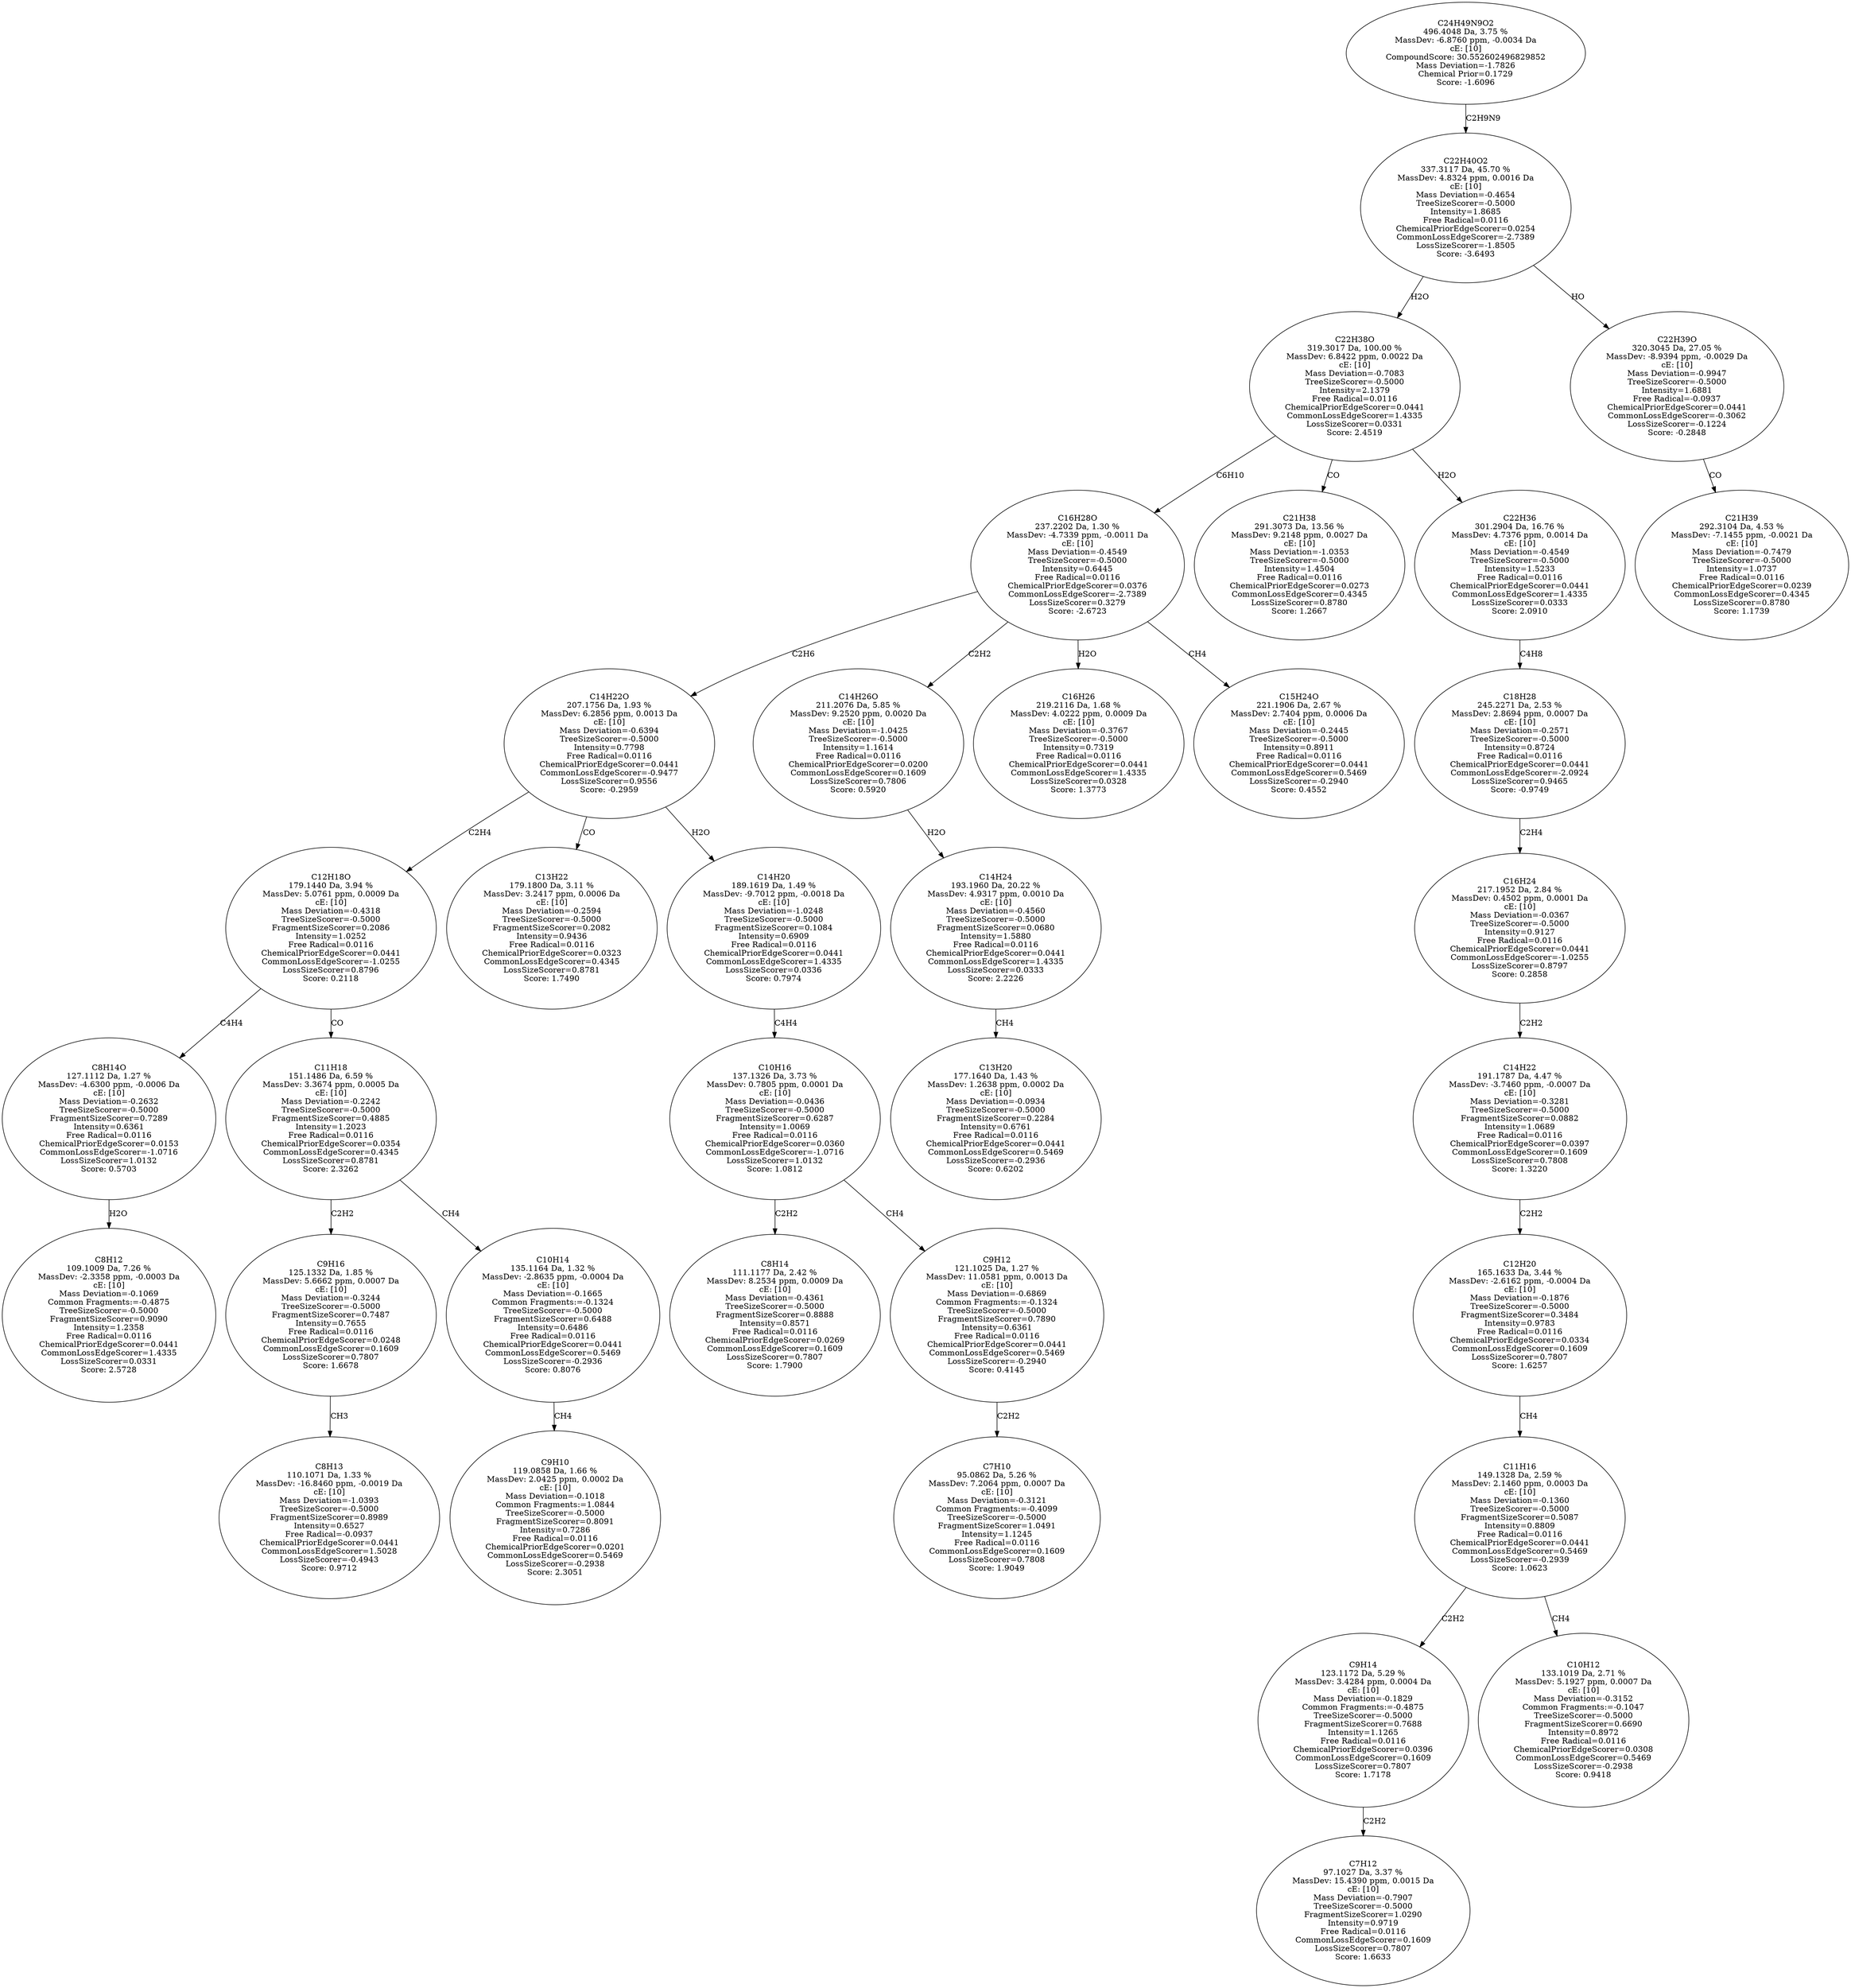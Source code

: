 strict digraph {
v1 [label="C8H12\n109.1009 Da, 7.26 %\nMassDev: -2.3358 ppm, -0.0003 Da\ncE: [10]\nMass Deviation=-0.1069\nCommon Fragments:=-0.4875\nTreeSizeScorer=-0.5000\nFragmentSizeScorer=0.9090\nIntensity=1.2358\nFree Radical=0.0116\nChemicalPriorEdgeScorer=0.0441\nCommonLossEdgeScorer=1.4335\nLossSizeScorer=0.0331\nScore: 2.5728"];
v2 [label="C8H14O\n127.1112 Da, 1.27 %\nMassDev: -4.6300 ppm, -0.0006 Da\ncE: [10]\nMass Deviation=-0.2632\nTreeSizeScorer=-0.5000\nFragmentSizeScorer=0.7289\nIntensity=0.6361\nFree Radical=0.0116\nChemicalPriorEdgeScorer=0.0153\nCommonLossEdgeScorer=-1.0716\nLossSizeScorer=1.0132\nScore: 0.5703"];
v3 [label="C8H13\n110.1071 Da, 1.33 %\nMassDev: -16.8460 ppm, -0.0019 Da\ncE: [10]\nMass Deviation=-1.0393\nTreeSizeScorer=-0.5000\nFragmentSizeScorer=0.8989\nIntensity=0.6527\nFree Radical=-0.0937\nChemicalPriorEdgeScorer=0.0441\nCommonLossEdgeScorer=1.5028\nLossSizeScorer=-0.4943\nScore: 0.9712"];
v4 [label="C9H16\n125.1332 Da, 1.85 %\nMassDev: 5.6662 ppm, 0.0007 Da\ncE: [10]\nMass Deviation=-0.3244\nTreeSizeScorer=-0.5000\nFragmentSizeScorer=0.7487\nIntensity=0.7655\nFree Radical=0.0116\nChemicalPriorEdgeScorer=0.0248\nCommonLossEdgeScorer=0.1609\nLossSizeScorer=0.7807\nScore: 1.6678"];
v5 [label="C9H10\n119.0858 Da, 1.66 %\nMassDev: 2.0425 ppm, 0.0002 Da\ncE: [10]\nMass Deviation=-0.1018\nCommon Fragments:=1.0844\nTreeSizeScorer=-0.5000\nFragmentSizeScorer=0.8091\nIntensity=0.7286\nFree Radical=0.0116\nChemicalPriorEdgeScorer=0.0201\nCommonLossEdgeScorer=0.5469\nLossSizeScorer=-0.2938\nScore: 2.3051"];
v6 [label="C10H14\n135.1164 Da, 1.32 %\nMassDev: -2.8635 ppm, -0.0004 Da\ncE: [10]\nMass Deviation=-0.1665\nCommon Fragments:=-0.1324\nTreeSizeScorer=-0.5000\nFragmentSizeScorer=0.6488\nIntensity=0.6486\nFree Radical=0.0116\nChemicalPriorEdgeScorer=0.0441\nCommonLossEdgeScorer=0.5469\nLossSizeScorer=-0.2936\nScore: 0.8076"];
v7 [label="C11H18\n151.1486 Da, 6.59 %\nMassDev: 3.3674 ppm, 0.0005 Da\ncE: [10]\nMass Deviation=-0.2242\nTreeSizeScorer=-0.5000\nFragmentSizeScorer=0.4885\nIntensity=1.2023\nFree Radical=0.0116\nChemicalPriorEdgeScorer=0.0354\nCommonLossEdgeScorer=0.4345\nLossSizeScorer=0.8781\nScore: 2.3262"];
v8 [label="C12H18O\n179.1440 Da, 3.94 %\nMassDev: 5.0761 ppm, 0.0009 Da\ncE: [10]\nMass Deviation=-0.4318\nTreeSizeScorer=-0.5000\nFragmentSizeScorer=0.2086\nIntensity=1.0252\nFree Radical=0.0116\nChemicalPriorEdgeScorer=0.0441\nCommonLossEdgeScorer=-1.0255\nLossSizeScorer=0.8796\nScore: 0.2118"];
v9 [label="C13H22\n179.1800 Da, 3.11 %\nMassDev: 3.2417 ppm, 0.0006 Da\ncE: [10]\nMass Deviation=-0.2594\nTreeSizeScorer=-0.5000\nFragmentSizeScorer=0.2082\nIntensity=0.9436\nFree Radical=0.0116\nChemicalPriorEdgeScorer=0.0323\nCommonLossEdgeScorer=0.4345\nLossSizeScorer=0.8781\nScore: 1.7490"];
v10 [label="C8H14\n111.1177 Da, 2.42 %\nMassDev: 8.2534 ppm, 0.0009 Da\ncE: [10]\nMass Deviation=-0.4361\nTreeSizeScorer=-0.5000\nFragmentSizeScorer=0.8888\nIntensity=0.8571\nFree Radical=0.0116\nChemicalPriorEdgeScorer=0.0269\nCommonLossEdgeScorer=0.1609\nLossSizeScorer=0.7807\nScore: 1.7900"];
v11 [label="C7H10\n95.0862 Da, 5.26 %\nMassDev: 7.2064 ppm, 0.0007 Da\ncE: [10]\nMass Deviation=-0.3121\nCommon Fragments:=-0.4099\nTreeSizeScorer=-0.5000\nFragmentSizeScorer=1.0491\nIntensity=1.1245\nFree Radical=0.0116\nCommonLossEdgeScorer=0.1609\nLossSizeScorer=0.7808\nScore: 1.9049"];
v12 [label="C9H12\n121.1025 Da, 1.27 %\nMassDev: 11.0581 ppm, 0.0013 Da\ncE: [10]\nMass Deviation=-0.6869\nCommon Fragments:=-0.1324\nTreeSizeScorer=-0.5000\nFragmentSizeScorer=0.7890\nIntensity=0.6361\nFree Radical=0.0116\nChemicalPriorEdgeScorer=0.0441\nCommonLossEdgeScorer=0.5469\nLossSizeScorer=-0.2940\nScore: 0.4145"];
v13 [label="C10H16\n137.1326 Da, 3.73 %\nMassDev: 0.7805 ppm, 0.0001 Da\ncE: [10]\nMass Deviation=-0.0436\nTreeSizeScorer=-0.5000\nFragmentSizeScorer=0.6287\nIntensity=1.0069\nFree Radical=0.0116\nChemicalPriorEdgeScorer=0.0360\nCommonLossEdgeScorer=-1.0716\nLossSizeScorer=1.0132\nScore: 1.0812"];
v14 [label="C14H20\n189.1619 Da, 1.49 %\nMassDev: -9.7012 ppm, -0.0018 Da\ncE: [10]\nMass Deviation=-1.0248\nTreeSizeScorer=-0.5000\nFragmentSizeScorer=0.1084\nIntensity=0.6909\nFree Radical=0.0116\nChemicalPriorEdgeScorer=0.0441\nCommonLossEdgeScorer=1.4335\nLossSizeScorer=0.0336\nScore: 0.7974"];
v15 [label="C14H22O\n207.1756 Da, 1.93 %\nMassDev: 6.2856 ppm, 0.0013 Da\ncE: [10]\nMass Deviation=-0.6394\nTreeSizeScorer=-0.5000\nIntensity=0.7798\nFree Radical=0.0116\nChemicalPriorEdgeScorer=0.0441\nCommonLossEdgeScorer=-0.9477\nLossSizeScorer=0.9556\nScore: -0.2959"];
v16 [label="C13H20\n177.1640 Da, 1.43 %\nMassDev: 1.2638 ppm, 0.0002 Da\ncE: [10]\nMass Deviation=-0.0934\nTreeSizeScorer=-0.5000\nFragmentSizeScorer=0.2284\nIntensity=0.6761\nFree Radical=0.0116\nChemicalPriorEdgeScorer=0.0441\nCommonLossEdgeScorer=0.5469\nLossSizeScorer=-0.2936\nScore: 0.6202"];
v17 [label="C14H24\n193.1960 Da, 20.22 %\nMassDev: 4.9317 ppm, 0.0010 Da\ncE: [10]\nMass Deviation=-0.4560\nTreeSizeScorer=-0.5000\nFragmentSizeScorer=0.0680\nIntensity=1.5880\nFree Radical=0.0116\nChemicalPriorEdgeScorer=0.0441\nCommonLossEdgeScorer=1.4335\nLossSizeScorer=0.0333\nScore: 2.2226"];
v18 [label="C14H26O\n211.2076 Da, 5.85 %\nMassDev: 9.2520 ppm, 0.0020 Da\ncE: [10]\nMass Deviation=-1.0425\nTreeSizeScorer=-0.5000\nIntensity=1.1614\nFree Radical=0.0116\nChemicalPriorEdgeScorer=0.0200\nCommonLossEdgeScorer=0.1609\nLossSizeScorer=0.7806\nScore: 0.5920"];
v19 [label="C16H26\n219.2116 Da, 1.68 %\nMassDev: 4.0222 ppm, 0.0009 Da\ncE: [10]\nMass Deviation=-0.3767\nTreeSizeScorer=-0.5000\nIntensity=0.7319\nFree Radical=0.0116\nChemicalPriorEdgeScorer=0.0441\nCommonLossEdgeScorer=1.4335\nLossSizeScorer=0.0328\nScore: 1.3773"];
v20 [label="C15H24O\n221.1906 Da, 2.67 %\nMassDev: 2.7404 ppm, 0.0006 Da\ncE: [10]\nMass Deviation=-0.2445\nTreeSizeScorer=-0.5000\nIntensity=0.8911\nFree Radical=0.0116\nChemicalPriorEdgeScorer=0.0441\nCommonLossEdgeScorer=0.5469\nLossSizeScorer=-0.2940\nScore: 0.4552"];
v21 [label="C16H28O\n237.2202 Da, 1.30 %\nMassDev: -4.7339 ppm, -0.0011 Da\ncE: [10]\nMass Deviation=-0.4549\nTreeSizeScorer=-0.5000\nIntensity=0.6445\nFree Radical=0.0116\nChemicalPriorEdgeScorer=0.0376\nCommonLossEdgeScorer=-2.7389\nLossSizeScorer=0.3279\nScore: -2.6723"];
v22 [label="C21H38\n291.3073 Da, 13.56 %\nMassDev: 9.2148 ppm, 0.0027 Da\ncE: [10]\nMass Deviation=-1.0353\nTreeSizeScorer=-0.5000\nIntensity=1.4504\nFree Radical=0.0116\nChemicalPriorEdgeScorer=0.0273\nCommonLossEdgeScorer=0.4345\nLossSizeScorer=0.8780\nScore: 1.2667"];
v23 [label="C7H12\n97.1027 Da, 3.37 %\nMassDev: 15.4390 ppm, 0.0015 Da\ncE: [10]\nMass Deviation=-0.7907\nTreeSizeScorer=-0.5000\nFragmentSizeScorer=1.0290\nIntensity=0.9719\nFree Radical=0.0116\nCommonLossEdgeScorer=0.1609\nLossSizeScorer=0.7807\nScore: 1.6633"];
v24 [label="C9H14\n123.1172 Da, 5.29 %\nMassDev: 3.4284 ppm, 0.0004 Da\ncE: [10]\nMass Deviation=-0.1829\nCommon Fragments:=-0.4875\nTreeSizeScorer=-0.5000\nFragmentSizeScorer=0.7688\nIntensity=1.1265\nFree Radical=0.0116\nChemicalPriorEdgeScorer=0.0396\nCommonLossEdgeScorer=0.1609\nLossSizeScorer=0.7807\nScore: 1.7178"];
v25 [label="C10H12\n133.1019 Da, 2.71 %\nMassDev: 5.1927 ppm, 0.0007 Da\ncE: [10]\nMass Deviation=-0.3152\nCommon Fragments:=-0.1047\nTreeSizeScorer=-0.5000\nFragmentSizeScorer=0.6690\nIntensity=0.8972\nFree Radical=0.0116\nChemicalPriorEdgeScorer=0.0308\nCommonLossEdgeScorer=0.5469\nLossSizeScorer=-0.2938\nScore: 0.9418"];
v26 [label="C11H16\n149.1328 Da, 2.59 %\nMassDev: 2.1460 ppm, 0.0003 Da\ncE: [10]\nMass Deviation=-0.1360\nTreeSizeScorer=-0.5000\nFragmentSizeScorer=0.5087\nIntensity=0.8809\nFree Radical=0.0116\nChemicalPriorEdgeScorer=0.0441\nCommonLossEdgeScorer=0.5469\nLossSizeScorer=-0.2939\nScore: 1.0623"];
v27 [label="C12H20\n165.1633 Da, 3.44 %\nMassDev: -2.6162 ppm, -0.0004 Da\ncE: [10]\nMass Deviation=-0.1876\nTreeSizeScorer=-0.5000\nFragmentSizeScorer=0.3484\nIntensity=0.9783\nFree Radical=0.0116\nChemicalPriorEdgeScorer=0.0334\nCommonLossEdgeScorer=0.1609\nLossSizeScorer=0.7807\nScore: 1.6257"];
v28 [label="C14H22\n191.1787 Da, 4.47 %\nMassDev: -3.7460 ppm, -0.0007 Da\ncE: [10]\nMass Deviation=-0.3281\nTreeSizeScorer=-0.5000\nFragmentSizeScorer=0.0882\nIntensity=1.0689\nFree Radical=0.0116\nChemicalPriorEdgeScorer=0.0397\nCommonLossEdgeScorer=0.1609\nLossSizeScorer=0.7808\nScore: 1.3220"];
v29 [label="C16H24\n217.1952 Da, 2.84 %\nMassDev: 0.4502 ppm, 0.0001 Da\ncE: [10]\nMass Deviation=-0.0367\nTreeSizeScorer=-0.5000\nIntensity=0.9127\nFree Radical=0.0116\nChemicalPriorEdgeScorer=0.0441\nCommonLossEdgeScorer=-1.0255\nLossSizeScorer=0.8797\nScore: 0.2858"];
v30 [label="C18H28\n245.2271 Da, 2.53 %\nMassDev: 2.8694 ppm, 0.0007 Da\ncE: [10]\nMass Deviation=-0.2571\nTreeSizeScorer=-0.5000\nIntensity=0.8724\nFree Radical=0.0116\nChemicalPriorEdgeScorer=0.0441\nCommonLossEdgeScorer=-2.0924\nLossSizeScorer=0.9465\nScore: -0.9749"];
v31 [label="C22H36\n301.2904 Da, 16.76 %\nMassDev: 4.7376 ppm, 0.0014 Da\ncE: [10]\nMass Deviation=-0.4549\nTreeSizeScorer=-0.5000\nIntensity=1.5233\nFree Radical=0.0116\nChemicalPriorEdgeScorer=0.0441\nCommonLossEdgeScorer=1.4335\nLossSizeScorer=0.0333\nScore: 2.0910"];
v32 [label="C22H38O\n319.3017 Da, 100.00 %\nMassDev: 6.8422 ppm, 0.0022 Da\ncE: [10]\nMass Deviation=-0.7083\nTreeSizeScorer=-0.5000\nIntensity=2.1379\nFree Radical=0.0116\nChemicalPriorEdgeScorer=0.0441\nCommonLossEdgeScorer=1.4335\nLossSizeScorer=0.0331\nScore: 2.4519"];
v33 [label="C21H39\n292.3104 Da, 4.53 %\nMassDev: -7.1455 ppm, -0.0021 Da\ncE: [10]\nMass Deviation=-0.7479\nTreeSizeScorer=-0.5000\nIntensity=1.0737\nFree Radical=0.0116\nChemicalPriorEdgeScorer=0.0239\nCommonLossEdgeScorer=0.4345\nLossSizeScorer=0.8780\nScore: 1.1739"];
v34 [label="C22H39O\n320.3045 Da, 27.05 %\nMassDev: -8.9394 ppm, -0.0029 Da\ncE: [10]\nMass Deviation=-0.9947\nTreeSizeScorer=-0.5000\nIntensity=1.6881\nFree Radical=-0.0937\nChemicalPriorEdgeScorer=0.0441\nCommonLossEdgeScorer=-0.3062\nLossSizeScorer=-0.1224\nScore: -0.2848"];
v35 [label="C22H40O2\n337.3117 Da, 45.70 %\nMassDev: 4.8324 ppm, 0.0016 Da\ncE: [10]\nMass Deviation=-0.4654\nTreeSizeScorer=-0.5000\nIntensity=1.8685\nFree Radical=0.0116\nChemicalPriorEdgeScorer=0.0254\nCommonLossEdgeScorer=-2.7389\nLossSizeScorer=-1.8505\nScore: -3.6493"];
v36 [label="C24H49N9O2\n496.4048 Da, 3.75 %\nMassDev: -6.8760 ppm, -0.0034 Da\ncE: [10]\nCompoundScore: 30.552602496829852\nMass Deviation=-1.7826\nChemical Prior=0.1729\nScore: -1.6096"];
v2 -> v1 [label="H2O"];
v8 -> v2 [label="C4H4"];
v4 -> v3 [label="CH3"];
v7 -> v4 [label="C2H2"];
v6 -> v5 [label="CH4"];
v7 -> v6 [label="CH4"];
v8 -> v7 [label="CO"];
v15 -> v8 [label="C2H4"];
v15 -> v9 [label="CO"];
v13 -> v10 [label="C2H2"];
v12 -> v11 [label="C2H2"];
v13 -> v12 [label="CH4"];
v14 -> v13 [label="C4H4"];
v15 -> v14 [label="H2O"];
v21 -> v15 [label="C2H6"];
v17 -> v16 [label="CH4"];
v18 -> v17 [label="H2O"];
v21 -> v18 [label="C2H2"];
v21 -> v19 [label="H2O"];
v21 -> v20 [label="CH4"];
v32 -> v21 [label="C6H10"];
v32 -> v22 [label="CO"];
v24 -> v23 [label="C2H2"];
v26 -> v24 [label="C2H2"];
v26 -> v25 [label="CH4"];
v27 -> v26 [label="CH4"];
v28 -> v27 [label="C2H2"];
v29 -> v28 [label="C2H2"];
v30 -> v29 [label="C2H4"];
v31 -> v30 [label="C4H8"];
v32 -> v31 [label="H2O"];
v35 -> v32 [label="H2O"];
v34 -> v33 [label="CO"];
v35 -> v34 [label="HO"];
v36 -> v35 [label="C2H9N9"];
}